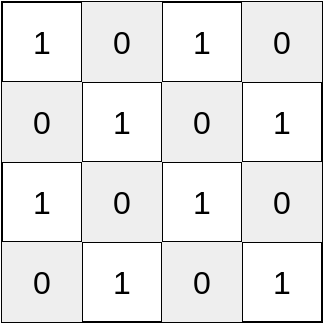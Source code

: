<mxfile version="20.8.20" type="github">
  <diagram name="第 1 页" id="onF07h0WdTa6Gr7OFqRV">
    <mxGraphModel dx="1434" dy="796" grid="1" gridSize="10" guides="1" tooltips="1" connect="1" arrows="1" fold="1" page="1" pageScale="1" pageWidth="827" pageHeight="1169" math="0" shadow="0">
      <root>
        <mxCell id="0" />
        <mxCell id="1" parent="0" />
        <mxCell id="xCliVeWSkK7bOBHR3Vb5-1" value="" style="shape=table;startSize=0;container=1;collapsible=0;childLayout=tableLayout;fontSize=16;" parent="1" vertex="1">
          <mxGeometry x="320" y="350" width="160" height="160" as="geometry" />
        </mxCell>
        <mxCell id="xCliVeWSkK7bOBHR3Vb5-2" value="" style="shape=tableRow;horizontal=0;startSize=0;swimlaneHead=0;swimlaneBody=0;strokeColor=inherit;top=0;left=0;bottom=0;right=0;collapsible=0;dropTarget=0;fillColor=none;points=[[0,0.5],[1,0.5]];portConstraint=eastwest;fontSize=16;" parent="xCliVeWSkK7bOBHR3Vb5-1" vertex="1">
          <mxGeometry width="160" height="40" as="geometry" />
        </mxCell>
        <mxCell id="xCliVeWSkK7bOBHR3Vb5-3" value="1" style="shape=partialRectangle;html=1;whiteSpace=wrap;connectable=0;strokeColor=inherit;overflow=hidden;fillColor=none;top=0;left=0;bottom=0;right=0;pointerEvents=1;fontSize=16;" parent="xCliVeWSkK7bOBHR3Vb5-2" vertex="1">
          <mxGeometry width="40" height="40" as="geometry">
            <mxRectangle width="40" height="40" as="alternateBounds" />
          </mxGeometry>
        </mxCell>
        <mxCell id="xCliVeWSkK7bOBHR3Vb5-4" value="0" style="shape=partialRectangle;html=1;whiteSpace=wrap;connectable=0;strokeColor=#36393d;overflow=hidden;fillColor=#eeeeee;top=0;left=0;bottom=0;right=0;pointerEvents=1;fontSize=16;" parent="xCliVeWSkK7bOBHR3Vb5-2" vertex="1">
          <mxGeometry x="40" width="40" height="40" as="geometry">
            <mxRectangle width="40" height="40" as="alternateBounds" />
          </mxGeometry>
        </mxCell>
        <mxCell id="xCliVeWSkK7bOBHR3Vb5-5" value="1" style="shape=partialRectangle;html=1;whiteSpace=wrap;connectable=0;strokeColor=inherit;overflow=hidden;fillColor=none;top=0;left=0;bottom=0;right=0;pointerEvents=1;fontSize=16;" parent="xCliVeWSkK7bOBHR3Vb5-2" vertex="1">
          <mxGeometry x="80" width="40" height="40" as="geometry">
            <mxRectangle width="40" height="40" as="alternateBounds" />
          </mxGeometry>
        </mxCell>
        <mxCell id="xCliVeWSkK7bOBHR3Vb5-6" value="0" style="shape=partialRectangle;html=1;whiteSpace=wrap;connectable=0;strokeColor=#36393d;overflow=hidden;fillColor=#eeeeee;top=0;left=0;bottom=0;right=0;pointerEvents=1;fontSize=16;" parent="xCliVeWSkK7bOBHR3Vb5-2" vertex="1">
          <mxGeometry x="120" width="40" height="40" as="geometry">
            <mxRectangle width="40" height="40" as="alternateBounds" />
          </mxGeometry>
        </mxCell>
        <mxCell id="xCliVeWSkK7bOBHR3Vb5-7" value="" style="shape=tableRow;horizontal=0;startSize=0;swimlaneHead=0;swimlaneBody=0;strokeColor=inherit;top=0;left=0;bottom=0;right=0;collapsible=0;dropTarget=0;fillColor=none;points=[[0,0.5],[1,0.5]];portConstraint=eastwest;fontSize=16;" parent="xCliVeWSkK7bOBHR3Vb5-1" vertex="1">
          <mxGeometry y="40" width="160" height="40" as="geometry" />
        </mxCell>
        <mxCell id="xCliVeWSkK7bOBHR3Vb5-8" value="0" style="shape=partialRectangle;html=1;whiteSpace=wrap;connectable=0;strokeColor=#36393d;overflow=hidden;fillColor=#eeeeee;top=0;left=0;bottom=0;right=0;pointerEvents=1;fontSize=16;" parent="xCliVeWSkK7bOBHR3Vb5-7" vertex="1">
          <mxGeometry width="40" height="40" as="geometry">
            <mxRectangle width="40" height="40" as="alternateBounds" />
          </mxGeometry>
        </mxCell>
        <mxCell id="xCliVeWSkK7bOBHR3Vb5-9" value="1" style="shape=partialRectangle;html=1;whiteSpace=wrap;connectable=0;strokeColor=inherit;overflow=hidden;fillColor=none;top=0;left=0;bottom=0;right=0;pointerEvents=1;fontSize=16;" parent="xCliVeWSkK7bOBHR3Vb5-7" vertex="1">
          <mxGeometry x="40" width="40" height="40" as="geometry">
            <mxRectangle width="40" height="40" as="alternateBounds" />
          </mxGeometry>
        </mxCell>
        <mxCell id="xCliVeWSkK7bOBHR3Vb5-10" value="0" style="shape=partialRectangle;html=1;whiteSpace=wrap;connectable=0;strokeColor=#36393d;overflow=hidden;fillColor=#eeeeee;top=0;left=0;bottom=0;right=0;pointerEvents=1;fontSize=16;" parent="xCliVeWSkK7bOBHR3Vb5-7" vertex="1">
          <mxGeometry x="80" width="40" height="40" as="geometry">
            <mxRectangle width="40" height="40" as="alternateBounds" />
          </mxGeometry>
        </mxCell>
        <mxCell id="xCliVeWSkK7bOBHR3Vb5-11" value="1" style="shape=partialRectangle;html=1;whiteSpace=wrap;connectable=0;strokeColor=inherit;overflow=hidden;fillColor=none;top=0;left=0;bottom=0;right=0;pointerEvents=1;fontSize=16;" parent="xCliVeWSkK7bOBHR3Vb5-7" vertex="1">
          <mxGeometry x="120" width="40" height="40" as="geometry">
            <mxRectangle width="40" height="40" as="alternateBounds" />
          </mxGeometry>
        </mxCell>
        <mxCell id="xCliVeWSkK7bOBHR3Vb5-12" value="" style="shape=tableRow;horizontal=0;startSize=0;swimlaneHead=0;swimlaneBody=0;strokeColor=inherit;top=0;left=0;bottom=0;right=0;collapsible=0;dropTarget=0;fillColor=none;points=[[0,0.5],[1,0.5]];portConstraint=eastwest;fontSize=16;" parent="xCliVeWSkK7bOBHR3Vb5-1" vertex="1">
          <mxGeometry y="80" width="160" height="40" as="geometry" />
        </mxCell>
        <mxCell id="xCliVeWSkK7bOBHR3Vb5-13" value="1" style="shape=partialRectangle;html=1;whiteSpace=wrap;connectable=0;strokeColor=inherit;overflow=hidden;fillColor=none;top=0;left=0;bottom=0;right=0;pointerEvents=1;fontSize=16;" parent="xCliVeWSkK7bOBHR3Vb5-12" vertex="1">
          <mxGeometry width="40" height="40" as="geometry">
            <mxRectangle width="40" height="40" as="alternateBounds" />
          </mxGeometry>
        </mxCell>
        <mxCell id="xCliVeWSkK7bOBHR3Vb5-14" value="0" style="shape=partialRectangle;html=1;whiteSpace=wrap;connectable=0;strokeColor=#36393d;overflow=hidden;fillColor=#eeeeee;top=0;left=0;bottom=0;right=0;pointerEvents=1;fontSize=16;" parent="xCliVeWSkK7bOBHR3Vb5-12" vertex="1">
          <mxGeometry x="40" width="40" height="40" as="geometry">
            <mxRectangle width="40" height="40" as="alternateBounds" />
          </mxGeometry>
        </mxCell>
        <mxCell id="xCliVeWSkK7bOBHR3Vb5-15" value="1" style="shape=partialRectangle;html=1;whiteSpace=wrap;connectable=0;strokeColor=inherit;overflow=hidden;fillColor=none;top=0;left=0;bottom=0;right=0;pointerEvents=1;fontSize=16;" parent="xCliVeWSkK7bOBHR3Vb5-12" vertex="1">
          <mxGeometry x="80" width="40" height="40" as="geometry">
            <mxRectangle width="40" height="40" as="alternateBounds" />
          </mxGeometry>
        </mxCell>
        <mxCell id="xCliVeWSkK7bOBHR3Vb5-16" value="0" style="shape=partialRectangle;html=1;whiteSpace=wrap;connectable=0;strokeColor=#36393d;overflow=hidden;fillColor=#eeeeee;top=0;left=0;bottom=0;right=0;pointerEvents=1;fontSize=16;" parent="xCliVeWSkK7bOBHR3Vb5-12" vertex="1">
          <mxGeometry x="120" width="40" height="40" as="geometry">
            <mxRectangle width="40" height="40" as="alternateBounds" />
          </mxGeometry>
        </mxCell>
        <mxCell id="xCliVeWSkK7bOBHR3Vb5-17" style="shape=tableRow;horizontal=0;startSize=0;swimlaneHead=0;swimlaneBody=0;strokeColor=inherit;top=0;left=0;bottom=0;right=0;collapsible=0;dropTarget=0;fillColor=none;points=[[0,0.5],[1,0.5]];portConstraint=eastwest;fontSize=16;" parent="xCliVeWSkK7bOBHR3Vb5-1" vertex="1">
          <mxGeometry y="120" width="160" height="40" as="geometry" />
        </mxCell>
        <mxCell id="xCliVeWSkK7bOBHR3Vb5-18" value="0" style="shape=partialRectangle;html=1;whiteSpace=wrap;connectable=0;strokeColor=#36393d;overflow=hidden;fillColor=#eeeeee;top=0;left=0;bottom=0;right=0;pointerEvents=1;fontSize=16;" parent="xCliVeWSkK7bOBHR3Vb5-17" vertex="1">
          <mxGeometry width="40" height="40" as="geometry">
            <mxRectangle width="40" height="40" as="alternateBounds" />
          </mxGeometry>
        </mxCell>
        <mxCell id="xCliVeWSkK7bOBHR3Vb5-19" value="1" style="shape=partialRectangle;html=1;whiteSpace=wrap;connectable=0;strokeColor=inherit;overflow=hidden;fillColor=none;top=0;left=0;bottom=0;right=0;pointerEvents=1;fontSize=16;" parent="xCliVeWSkK7bOBHR3Vb5-17" vertex="1">
          <mxGeometry x="40" width="40" height="40" as="geometry">
            <mxRectangle width="40" height="40" as="alternateBounds" />
          </mxGeometry>
        </mxCell>
        <mxCell id="xCliVeWSkK7bOBHR3Vb5-20" value="0" style="shape=partialRectangle;html=1;whiteSpace=wrap;connectable=0;strokeColor=#36393d;overflow=hidden;fillColor=#eeeeee;top=0;left=0;bottom=0;right=0;pointerEvents=1;fontSize=16;" parent="xCliVeWSkK7bOBHR3Vb5-17" vertex="1">
          <mxGeometry x="80" width="40" height="40" as="geometry">
            <mxRectangle width="40" height="40" as="alternateBounds" />
          </mxGeometry>
        </mxCell>
        <mxCell id="xCliVeWSkK7bOBHR3Vb5-21" value="1" style="shape=partialRectangle;html=1;whiteSpace=wrap;connectable=0;strokeColor=inherit;overflow=hidden;fillColor=none;top=0;left=0;bottom=0;right=0;pointerEvents=1;fontSize=16;" parent="xCliVeWSkK7bOBHR3Vb5-17" vertex="1">
          <mxGeometry x="120" width="40" height="40" as="geometry">
            <mxRectangle width="40" height="40" as="alternateBounds" />
          </mxGeometry>
        </mxCell>
      </root>
    </mxGraphModel>
  </diagram>
</mxfile>
